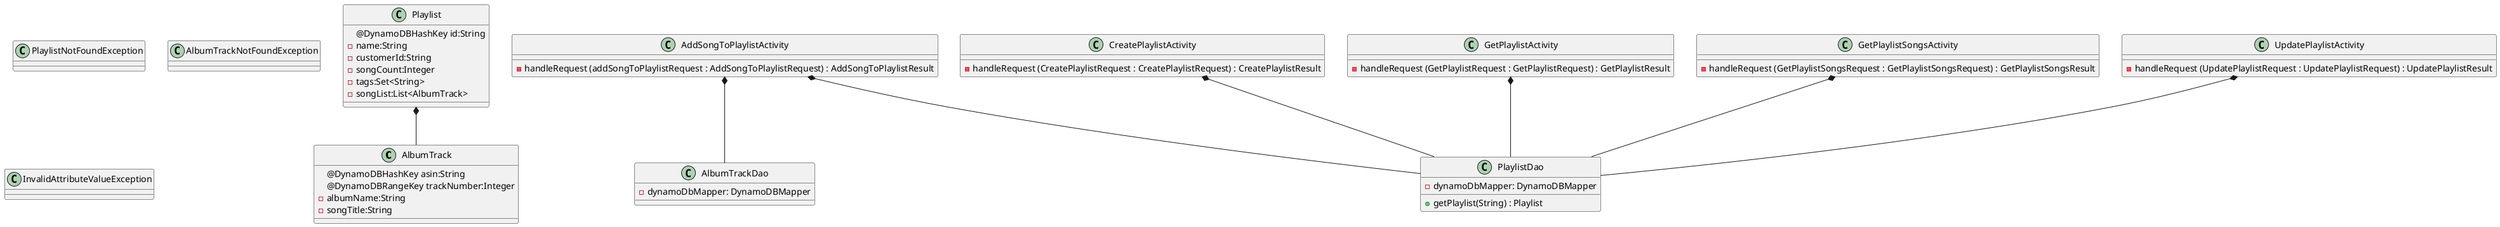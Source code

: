 @startuml



class AlbumTrack {
@DynamoDBHashKey asin:String
@DynamoDBRangeKey trackNumber:Integer
-albumName:String
-songTitle:String

}

class Playlist {
@DynamoDBHashKey id:String
-name:String
-customerId:String
-songCount:Integer
-tags:Set<String>
-songList:List<AlbumTrack>
}

class AlbumTrackDao {
-dynamoDbMapper: DynamoDBMapper
}

class PlaylistDao {
-dynamoDbMapper: DynamoDBMapper
+ getPlaylist(String) : Playlist
}

class AddSongToPlaylistActivity {
-handleRequest (addSongToPlaylistRequest : AddSongToPlaylistRequest) : AddSongToPlaylistResult
}

class CreatePlaylistActivity {
-handleRequest (CreatePlaylistRequest : CreatePlaylistRequest) : CreatePlaylistResult
}

class GetPlaylistActivity {
-handleRequest (GetPlaylistRequest : GetPlaylistRequest) : GetPlaylistResult
}

class GetPlaylistSongsActivity {
-handleRequest (GetPlaylistSongsRequest : GetPlaylistSongsRequest) : GetPlaylistSongsResult
}

class UpdatePlaylistActivity {
-handleRequest (UpdatePlaylistRequest : UpdatePlaylistRequest) : UpdatePlaylistResult
}

class PlaylistNotFoundException {
}

class AlbumTrackNotFoundException {
}

class InvalidAttributeValueException {
}

Playlist *-- AlbumTrack
AddSongToPlaylistActivity *-- AlbumTrackDao
CreatePlaylistActivity *-- PlaylistDao
AddSongToPlaylistActivity *-- PlaylistDao
GetPlaylistActivity *-- PlaylistDao
GetPlaylistSongsActivity *-- PlaylistDao
UpdatePlaylistActivity *-- PlaylistDao


@enduml